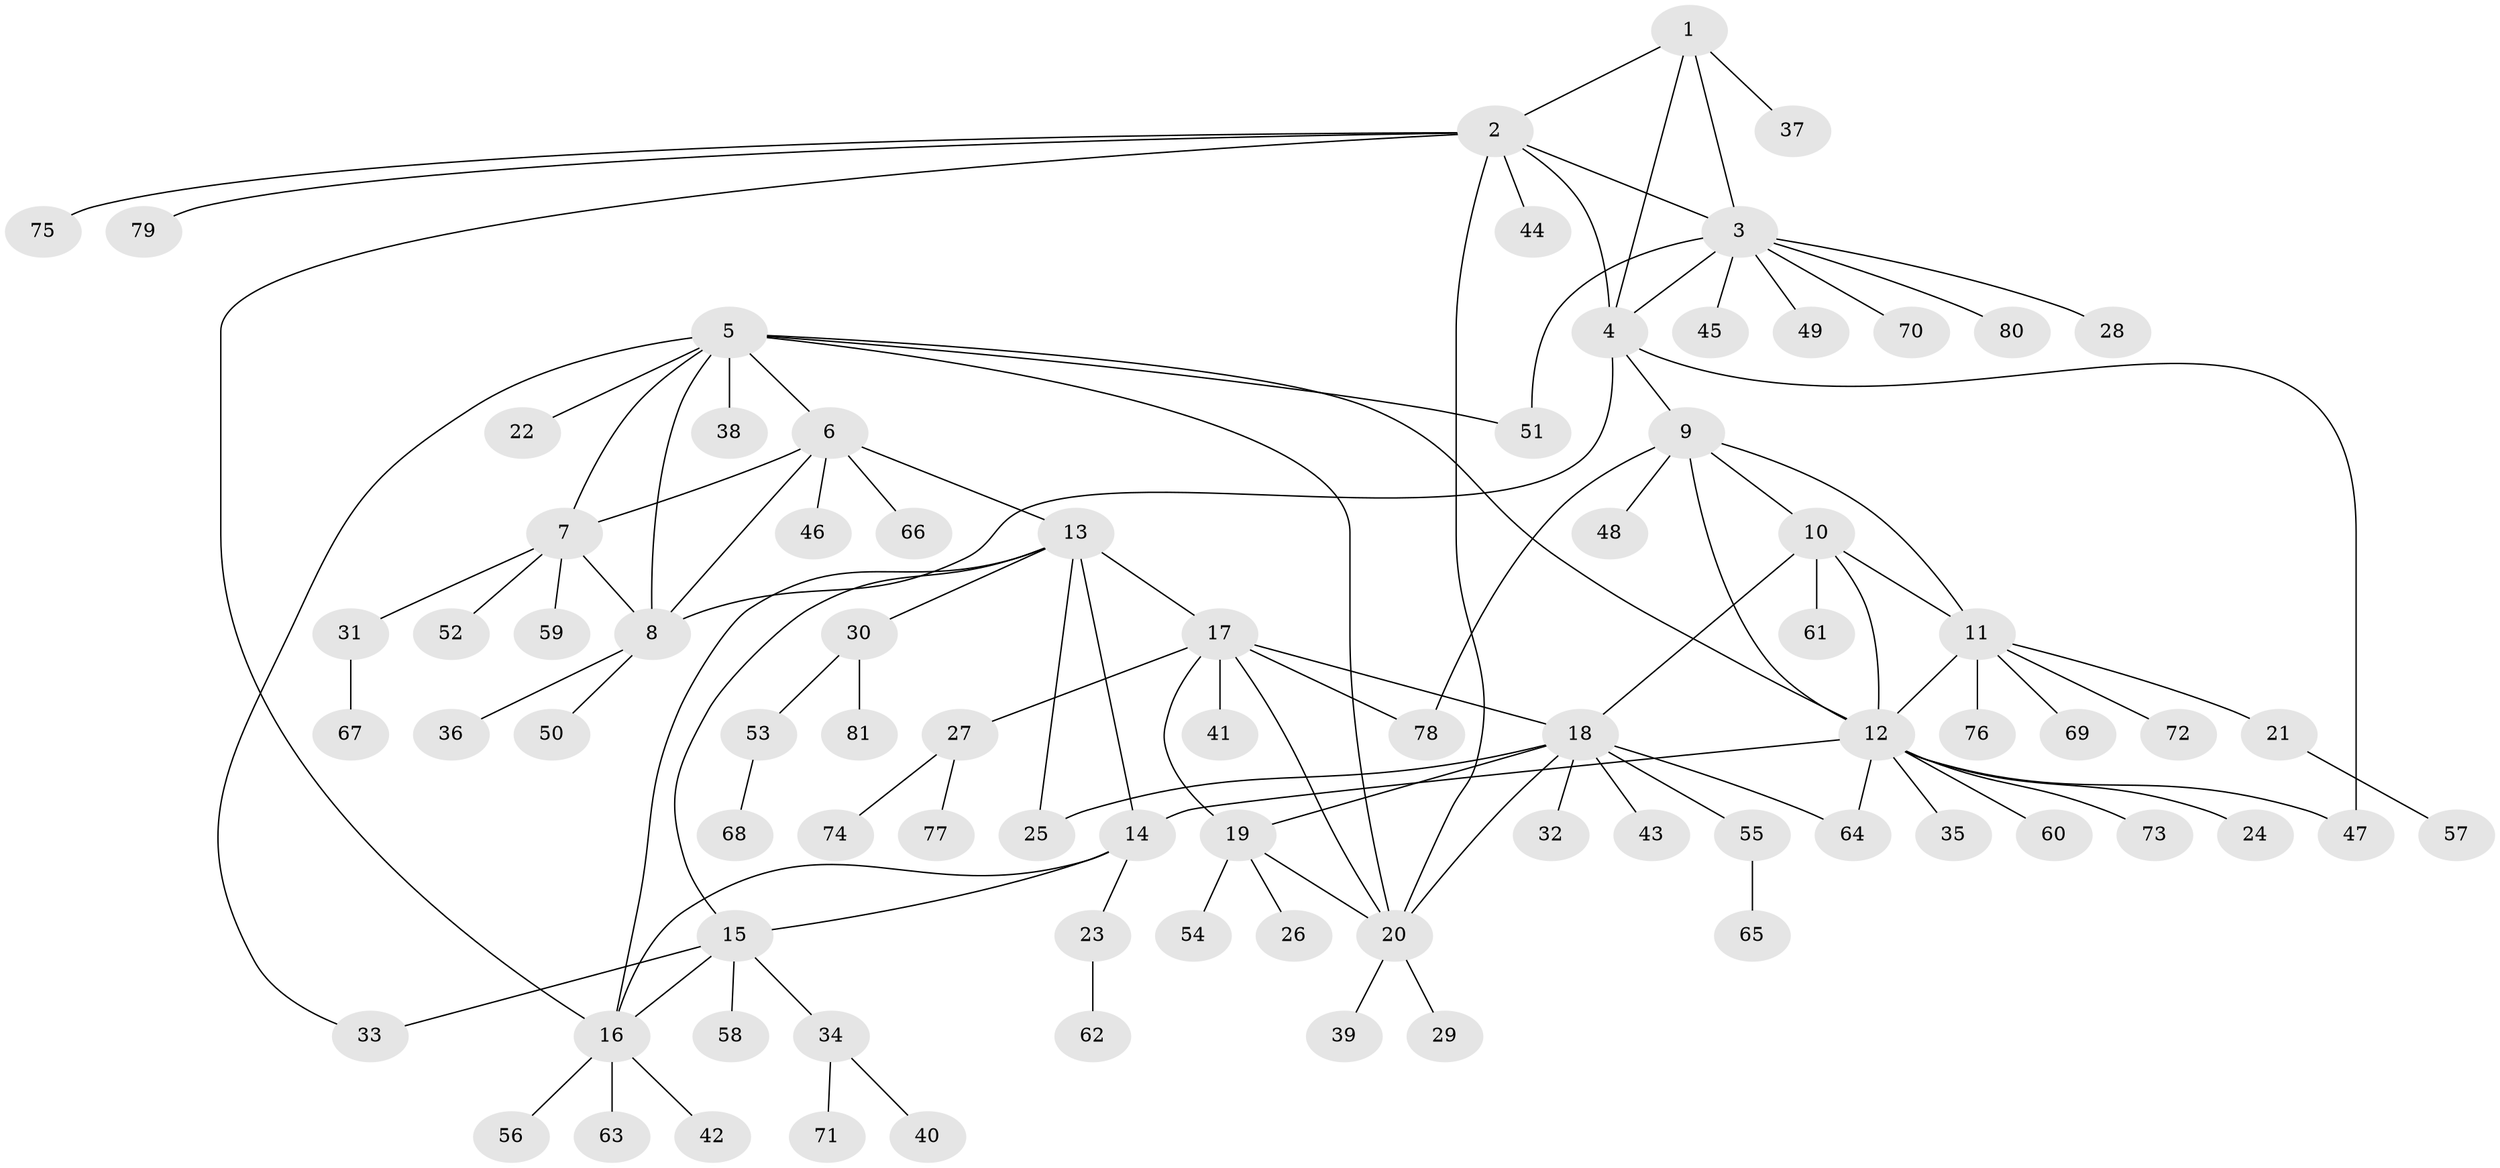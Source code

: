 // coarse degree distribution, {1: 0.44, 6: 0.12, 5: 0.16, 4: 0.08, 9: 0.04, 2: 0.08, 7: 0.04, 3: 0.04}
// Generated by graph-tools (version 1.1) at 2025/37/03/04/25 23:37:40]
// undirected, 81 vertices, 107 edges
graph export_dot {
  node [color=gray90,style=filled];
  1;
  2;
  3;
  4;
  5;
  6;
  7;
  8;
  9;
  10;
  11;
  12;
  13;
  14;
  15;
  16;
  17;
  18;
  19;
  20;
  21;
  22;
  23;
  24;
  25;
  26;
  27;
  28;
  29;
  30;
  31;
  32;
  33;
  34;
  35;
  36;
  37;
  38;
  39;
  40;
  41;
  42;
  43;
  44;
  45;
  46;
  47;
  48;
  49;
  50;
  51;
  52;
  53;
  54;
  55;
  56;
  57;
  58;
  59;
  60;
  61;
  62;
  63;
  64;
  65;
  66;
  67;
  68;
  69;
  70;
  71;
  72;
  73;
  74;
  75;
  76;
  77;
  78;
  79;
  80;
  81;
  1 -- 2;
  1 -- 3;
  1 -- 4;
  1 -- 37;
  2 -- 3;
  2 -- 4;
  2 -- 16;
  2 -- 20;
  2 -- 44;
  2 -- 75;
  2 -- 79;
  3 -- 4;
  3 -- 28;
  3 -- 45;
  3 -- 49;
  3 -- 51;
  3 -- 70;
  3 -- 80;
  4 -- 8;
  4 -- 9;
  4 -- 47;
  5 -- 6;
  5 -- 7;
  5 -- 8;
  5 -- 12;
  5 -- 20;
  5 -- 22;
  5 -- 33;
  5 -- 38;
  5 -- 51;
  6 -- 7;
  6 -- 8;
  6 -- 13;
  6 -- 46;
  6 -- 66;
  7 -- 8;
  7 -- 31;
  7 -- 52;
  7 -- 59;
  8 -- 36;
  8 -- 50;
  9 -- 10;
  9 -- 11;
  9 -- 12;
  9 -- 48;
  9 -- 78;
  10 -- 11;
  10 -- 12;
  10 -- 18;
  10 -- 61;
  11 -- 12;
  11 -- 21;
  11 -- 69;
  11 -- 72;
  11 -- 76;
  12 -- 14;
  12 -- 24;
  12 -- 35;
  12 -- 47;
  12 -- 60;
  12 -- 64;
  12 -- 73;
  13 -- 14;
  13 -- 15;
  13 -- 16;
  13 -- 17;
  13 -- 25;
  13 -- 30;
  14 -- 15;
  14 -- 16;
  14 -- 23;
  15 -- 16;
  15 -- 33;
  15 -- 34;
  15 -- 58;
  16 -- 42;
  16 -- 56;
  16 -- 63;
  17 -- 18;
  17 -- 19;
  17 -- 20;
  17 -- 27;
  17 -- 41;
  17 -- 78;
  18 -- 19;
  18 -- 20;
  18 -- 25;
  18 -- 32;
  18 -- 43;
  18 -- 55;
  18 -- 64;
  19 -- 20;
  19 -- 26;
  19 -- 54;
  20 -- 29;
  20 -- 39;
  21 -- 57;
  23 -- 62;
  27 -- 74;
  27 -- 77;
  30 -- 53;
  30 -- 81;
  31 -- 67;
  34 -- 40;
  34 -- 71;
  53 -- 68;
  55 -- 65;
}
